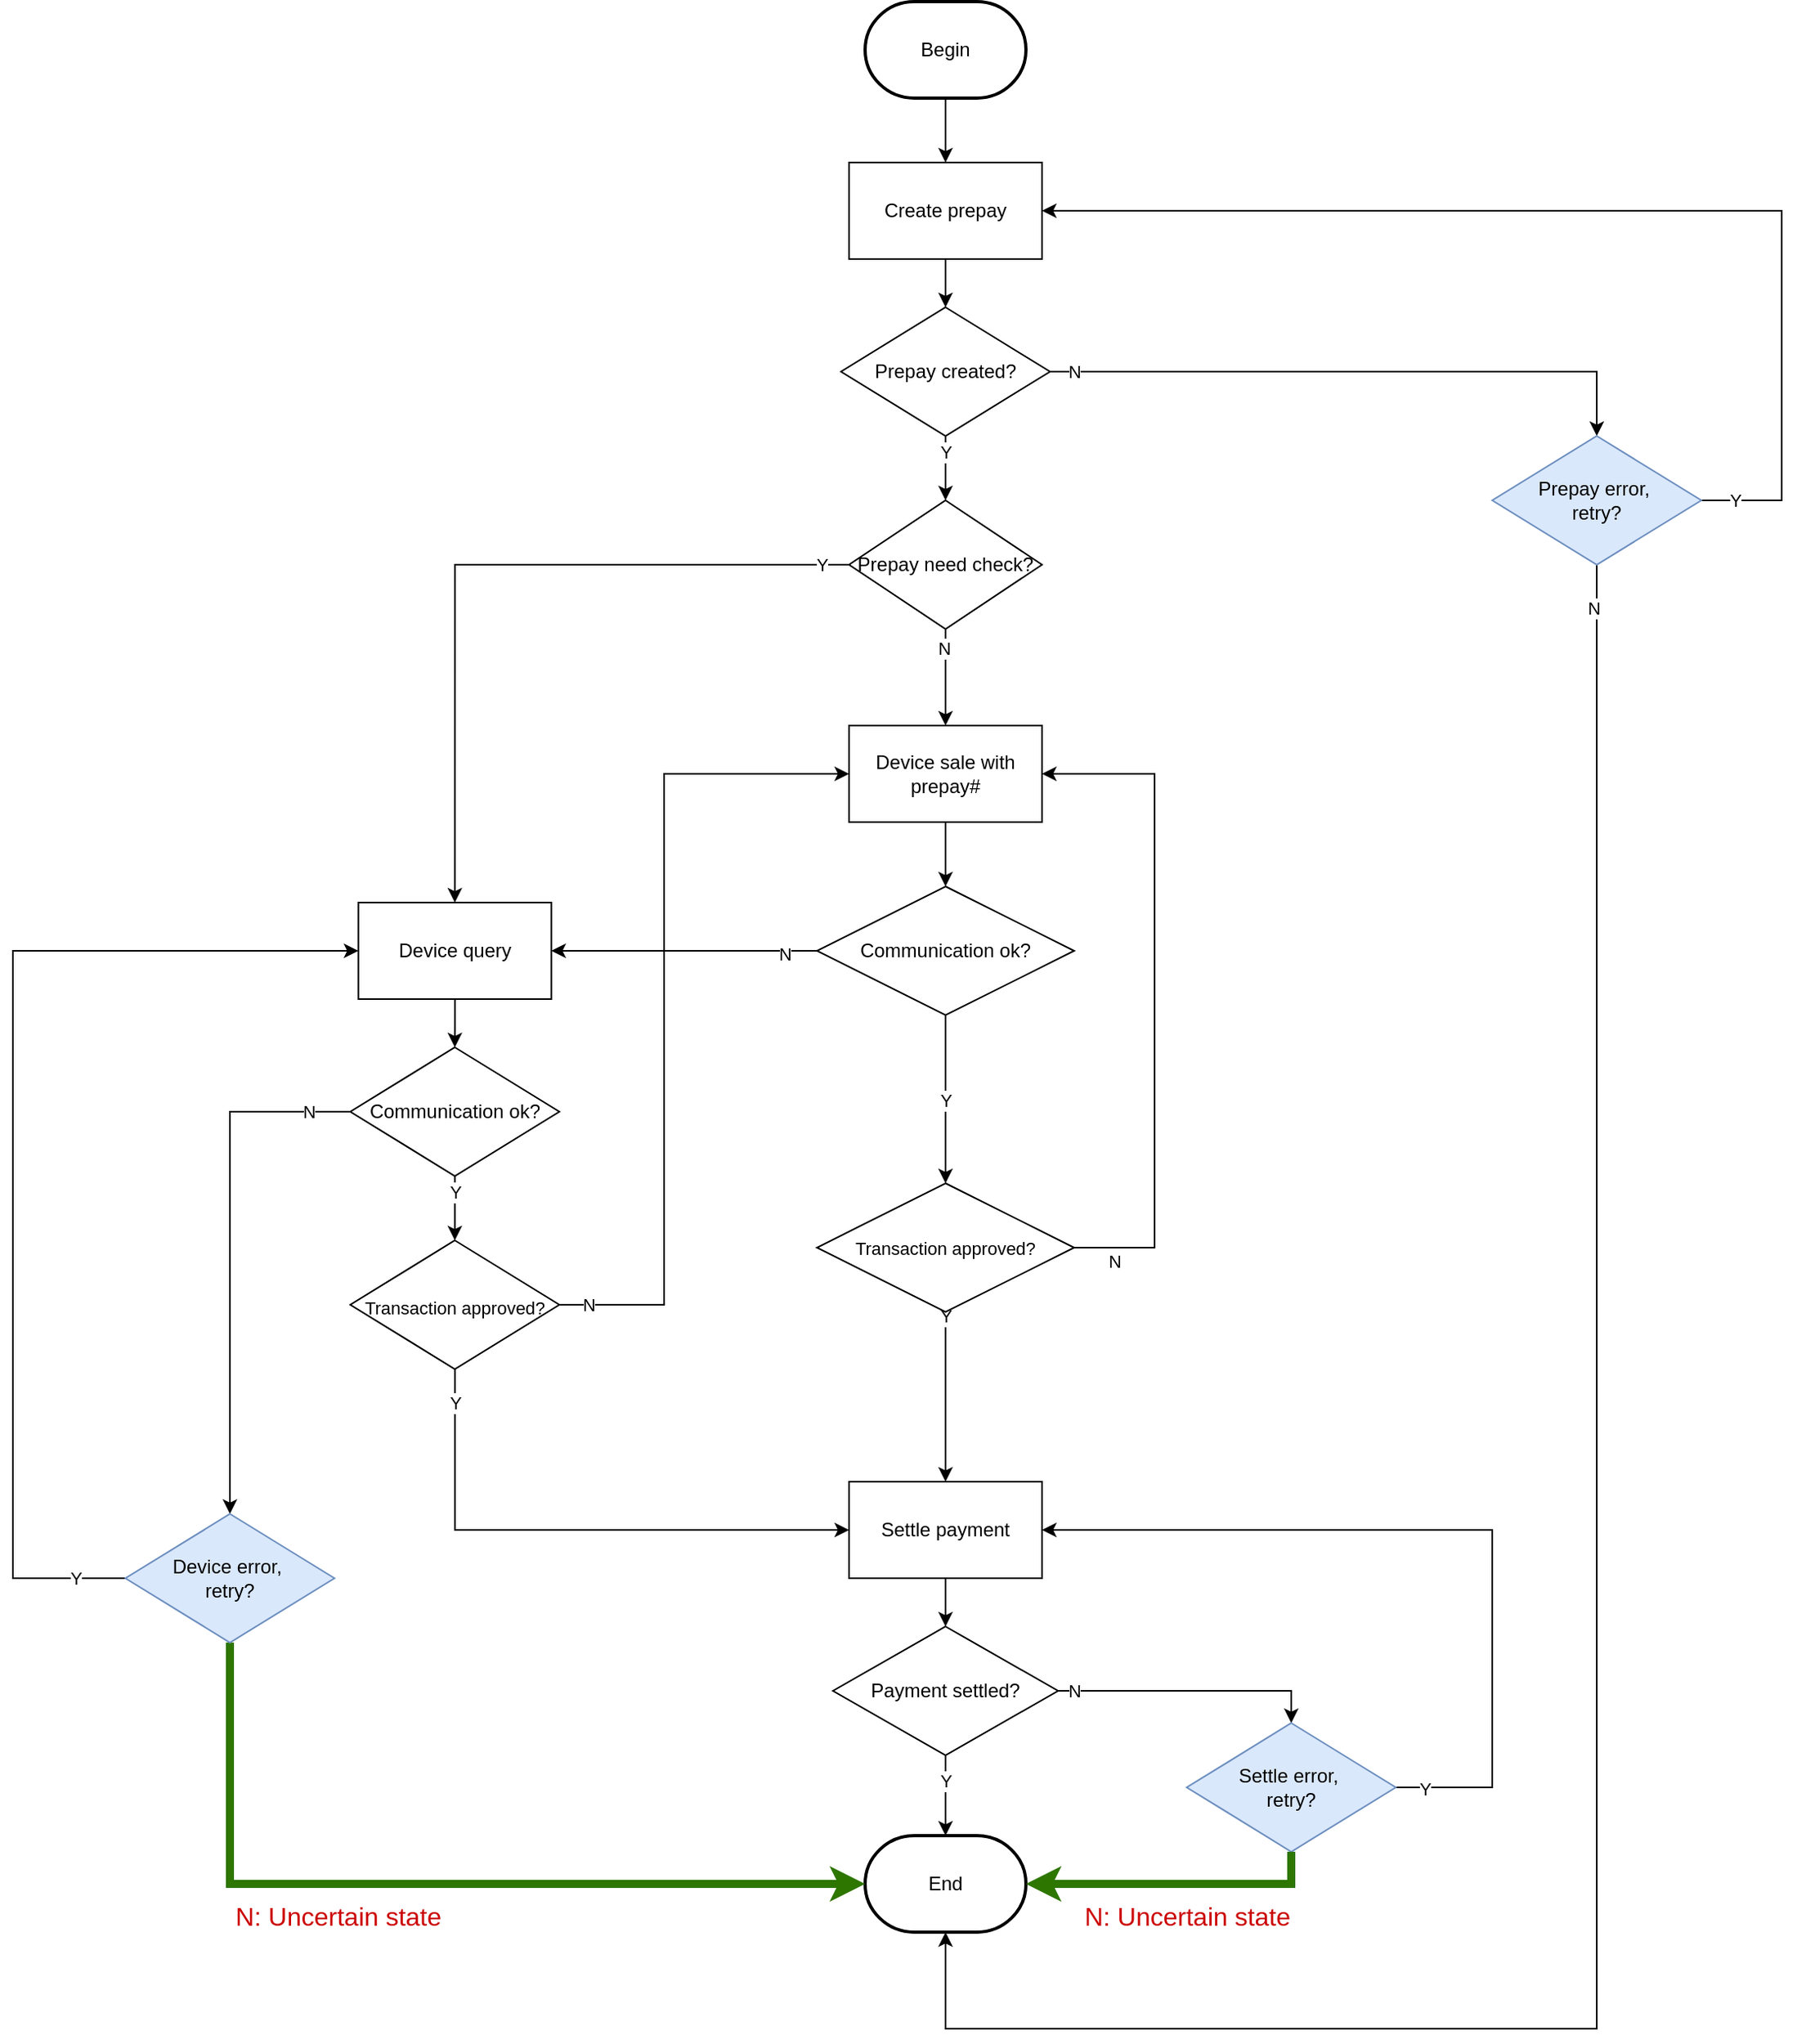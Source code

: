 <mxfile version="13.8.0" type="github">
  <diagram id="C5RBs43oDa-KdzZeNtuy" name="Sale">
    <mxGraphModel dx="2007" dy="2055" grid="1" gridSize="10" guides="1" tooltips="1" connect="1" arrows="1" fold="1" page="1" pageScale="1" pageWidth="827" pageHeight="1169" math="0" shadow="0">
      <root>
        <mxCell id="WIyWlLk6GJQsqaUBKTNV-0" />
        <mxCell id="WIyWlLk6GJQsqaUBKTNV-1" parent="WIyWlLk6GJQsqaUBKTNV-0" />
        <mxCell id="J0FeXdYLQNQOFnLGvNW3-10" value="Y" style="edgeStyle=orthogonalEdgeStyle;rounded=0;orthogonalLoop=1;jettySize=auto;html=1;entryX=0.5;entryY=0;entryDx=0;entryDy=0;" parent="WIyWlLk6GJQsqaUBKTNV-1" source="J0FeXdYLQNQOFnLGvNW3-1" target="0Qifc_gtCfqO0uYGhMDS-1" edge="1">
          <mxGeometry x="-0.5" relative="1" as="geometry">
            <mxPoint x="370" y="170" as="targetPoint" />
            <mxPoint as="offset" />
          </mxGeometry>
        </mxCell>
        <mxCell id="J0FeXdYLQNQOFnLGvNW3-11" value="Y" style="edgeLabel;html=1;align=center;verticalAlign=middle;resizable=0;points=[];" parent="J0FeXdYLQNQOFnLGvNW3-10" vertex="1" connectable="0">
          <mxGeometry x="-0.143" y="-1" relative="1" as="geometry">
            <mxPoint x="1" y="-63" as="offset" />
          </mxGeometry>
        </mxCell>
        <mxCell id="0Qifc_gtCfqO0uYGhMDS-5" style="edgeStyle=orthogonalEdgeStyle;rounded=0;orthogonalLoop=1;jettySize=auto;html=1;exitX=1;exitY=0.5;exitDx=0;exitDy=0;entryX=0.5;entryY=0;entryDx=0;entryDy=0;" parent="WIyWlLk6GJQsqaUBKTNV-1" source="J0FeXdYLQNQOFnLGvNW3-1" target="0Qifc_gtCfqO0uYGhMDS-4" edge="1">
          <mxGeometry relative="1" as="geometry" />
        </mxCell>
        <mxCell id="0Qifc_gtCfqO0uYGhMDS-25" value="N" style="edgeLabel;html=1;align=center;verticalAlign=middle;resizable=0;points=[];" parent="0Qifc_gtCfqO0uYGhMDS-5" vertex="1" connectable="0">
          <mxGeometry x="0.805" y="-310" relative="1" as="geometry">
            <mxPoint x="-15" y="-3.33" as="offset" />
          </mxGeometry>
        </mxCell>
        <mxCell id="J0FeXdYLQNQOFnLGvNW3-1" value="Prepay created?" style="rhombus;whiteSpace=wrap;html=1;" parent="WIyWlLk6GJQsqaUBKTNV-1" vertex="1">
          <mxGeometry x="305" y="40" width="130" height="80" as="geometry" />
        </mxCell>
        <mxCell id="J0FeXdYLQNQOFnLGvNW3-26" style="edgeStyle=orthogonalEdgeStyle;rounded=0;orthogonalLoop=1;jettySize=auto;html=1;exitX=0;exitY=0.5;exitDx=0;exitDy=0;entryX=1;entryY=0.5;entryDx=0;entryDy=0;" parent="WIyWlLk6GJQsqaUBKTNV-1" source="J0FeXdYLQNQOFnLGvNW3-37" target="J0FeXdYLQNQOFnLGvNW3-45" edge="1">
          <mxGeometry relative="1" as="geometry">
            <mxPoint x="265" y="440" as="sourcePoint" />
            <mxPoint x="15" y="470" as="targetPoint" />
          </mxGeometry>
        </mxCell>
        <mxCell id="J0FeXdYLQNQOFnLGvNW3-27" value="N" style="edgeLabel;html=1;align=center;verticalAlign=middle;resizable=0;points=[];" parent="J0FeXdYLQNQOFnLGvNW3-26" vertex="1" connectable="0">
          <mxGeometry x="-0.138" y="3" relative="1" as="geometry">
            <mxPoint x="112" y="-3" as="offset" />
          </mxGeometry>
        </mxCell>
        <mxCell id="1pzq20t5OJXjNvF5TWlf-3" value="N" style="edgeLabel;html=1;align=center;verticalAlign=middle;resizable=0;points=[];" vertex="1" connectable="0" parent="J0FeXdYLQNQOFnLGvNW3-26">
          <mxGeometry x="-0.863" y="2" relative="1" as="geometry">
            <mxPoint x="-8.57" as="offset" />
          </mxGeometry>
        </mxCell>
        <mxCell id="J0FeXdYLQNQOFnLGvNW3-5" style="edgeStyle=orthogonalEdgeStyle;rounded=0;orthogonalLoop=1;jettySize=auto;html=1;exitX=0.5;exitY=1;exitDx=0;exitDy=0;exitPerimeter=0;entryX=0.5;entryY=0;entryDx=0;entryDy=0;" parent="WIyWlLk6GJQsqaUBKTNV-1" source="J0FeXdYLQNQOFnLGvNW3-4" target="J0FeXdYLQNQOFnLGvNW3-33" edge="1">
          <mxGeometry relative="1" as="geometry" />
        </mxCell>
        <mxCell id="J0FeXdYLQNQOFnLGvNW3-4" value="Begin" style="strokeWidth=2;html=1;shape=mxgraph.flowchart.terminator;whiteSpace=wrap;" parent="WIyWlLk6GJQsqaUBKTNV-1" vertex="1">
          <mxGeometry x="320" y="-150" width="100" height="60" as="geometry" />
        </mxCell>
        <mxCell id="J0FeXdYLQNQOFnLGvNW3-14" value="End" style="strokeWidth=2;html=1;shape=mxgraph.flowchart.terminator;whiteSpace=wrap;" parent="WIyWlLk6GJQsqaUBKTNV-1" vertex="1">
          <mxGeometry x="320" y="990" width="100" height="60" as="geometry" />
        </mxCell>
        <mxCell id="J0FeXdYLQNQOFnLGvNW3-28" style="edgeStyle=orthogonalEdgeStyle;rounded=0;orthogonalLoop=1;jettySize=auto;html=1;entryX=0.5;entryY=0;entryDx=0;entryDy=0;entryPerimeter=0;" parent="WIyWlLk6GJQsqaUBKTNV-1" source="J0FeXdYLQNQOFnLGvNW3-20" target="J0FeXdYLQNQOFnLGvNW3-14" edge="1">
          <mxGeometry relative="1" as="geometry" />
        </mxCell>
        <mxCell id="J0FeXdYLQNQOFnLGvNW3-29" value="Y" style="edgeLabel;html=1;align=center;verticalAlign=middle;resizable=0;points=[];" parent="J0FeXdYLQNQOFnLGvNW3-28" vertex="1" connectable="0">
          <mxGeometry x="-0.243" y="2" relative="1" as="geometry">
            <mxPoint x="-2" y="-3" as="offset" />
          </mxGeometry>
        </mxCell>
        <mxCell id="0Qifc_gtCfqO0uYGhMDS-16" style="edgeStyle=orthogonalEdgeStyle;rounded=0;orthogonalLoop=1;jettySize=auto;html=1;entryX=0.5;entryY=0;entryDx=0;entryDy=0;" parent="WIyWlLk6GJQsqaUBKTNV-1" source="J0FeXdYLQNQOFnLGvNW3-20" target="0Qifc_gtCfqO0uYGhMDS-15" edge="1">
          <mxGeometry relative="1" as="geometry" />
        </mxCell>
        <mxCell id="0Qifc_gtCfqO0uYGhMDS-17" value="N" style="edgeLabel;html=1;align=center;verticalAlign=middle;resizable=0;points=[];" parent="0Qifc_gtCfqO0uYGhMDS-16" vertex="1" connectable="0">
          <mxGeometry x="-0.908" y="2" relative="1" as="geometry">
            <mxPoint x="1.76" y="2" as="offset" />
          </mxGeometry>
        </mxCell>
        <mxCell id="J0FeXdYLQNQOFnLGvNW3-20" value="Payment settled?" style="rhombus;whiteSpace=wrap;html=1;" parent="WIyWlLk6GJQsqaUBKTNV-1" vertex="1">
          <mxGeometry x="300" y="860" width="140" height="80" as="geometry" />
        </mxCell>
        <mxCell id="J0FeXdYLQNQOFnLGvNW3-35" style="edgeStyle=orthogonalEdgeStyle;rounded=0;orthogonalLoop=1;jettySize=auto;html=1;entryX=0.5;entryY=0;entryDx=0;entryDy=0;" parent="WIyWlLk6GJQsqaUBKTNV-1" source="J0FeXdYLQNQOFnLGvNW3-33" target="J0FeXdYLQNQOFnLGvNW3-1" edge="1">
          <mxGeometry relative="1" as="geometry" />
        </mxCell>
        <mxCell id="J0FeXdYLQNQOFnLGvNW3-33" value="&lt;span&gt;Create prepay&lt;/span&gt;" style="rounded=0;whiteSpace=wrap;html=1;" parent="WIyWlLk6GJQsqaUBKTNV-1" vertex="1">
          <mxGeometry x="310" y="-50" width="120" height="60" as="geometry" />
        </mxCell>
        <mxCell id="J0FeXdYLQNQOFnLGvNW3-39" style="edgeStyle=orthogonalEdgeStyle;rounded=0;orthogonalLoop=1;jettySize=auto;html=1;entryX=0.5;entryY=0;entryDx=0;entryDy=0;" parent="WIyWlLk6GJQsqaUBKTNV-1" source="J0FeXdYLQNQOFnLGvNW3-36" target="J0FeXdYLQNQOFnLGvNW3-37" edge="1">
          <mxGeometry relative="1" as="geometry" />
        </mxCell>
        <mxCell id="J0FeXdYLQNQOFnLGvNW3-36" value="&lt;span&gt;Device sale with prepay#&lt;/span&gt;" style="rounded=0;whiteSpace=wrap;html=1;" parent="WIyWlLk6GJQsqaUBKTNV-1" vertex="1">
          <mxGeometry x="310" y="300" width="120" height="60" as="geometry" />
        </mxCell>
        <mxCell id="910tG2YWPLGzo3ox9mGQ-2" style="edgeStyle=orthogonalEdgeStyle;rounded=0;orthogonalLoop=1;jettySize=auto;html=1;entryX=0.5;entryY=0;entryDx=0;entryDy=0;fontSize=11;fontColor=#000000;" parent="WIyWlLk6GJQsqaUBKTNV-1" source="J0FeXdYLQNQOFnLGvNW3-37" target="910tG2YWPLGzo3ox9mGQ-1" edge="1">
          <mxGeometry relative="1" as="geometry" />
        </mxCell>
        <mxCell id="910tG2YWPLGzo3ox9mGQ-3" value="Y" style="edgeLabel;html=1;align=center;verticalAlign=middle;resizable=0;points=[];fontSize=11;fontColor=#000000;" parent="910tG2YWPLGzo3ox9mGQ-2" vertex="1" connectable="0">
          <mxGeometry x="0.309" y="2" relative="1" as="geometry">
            <mxPoint x="-2" y="-16" as="offset" />
          </mxGeometry>
        </mxCell>
        <mxCell id="J0FeXdYLQNQOFnLGvNW3-37" value="Communication ok?" style="rhombus;whiteSpace=wrap;html=1;" parent="WIyWlLk6GJQsqaUBKTNV-1" vertex="1">
          <mxGeometry x="290" y="400" width="160" height="80" as="geometry" />
        </mxCell>
        <mxCell id="J0FeXdYLQNQOFnLGvNW3-43" style="edgeStyle=orthogonalEdgeStyle;rounded=0;orthogonalLoop=1;jettySize=auto;html=1;entryX=0.5;entryY=0;entryDx=0;entryDy=0;" parent="WIyWlLk6GJQsqaUBKTNV-1" source="J0FeXdYLQNQOFnLGvNW3-41" target="J0FeXdYLQNQOFnLGvNW3-20" edge="1">
          <mxGeometry relative="1" as="geometry" />
        </mxCell>
        <mxCell id="J0FeXdYLQNQOFnLGvNW3-41" value="Settle payment" style="rounded=0;whiteSpace=wrap;html=1;" parent="WIyWlLk6GJQsqaUBKTNV-1" vertex="1">
          <mxGeometry x="310" y="770" width="120" height="60" as="geometry" />
        </mxCell>
        <mxCell id="J0FeXdYLQNQOFnLGvNW3-48" style="edgeStyle=orthogonalEdgeStyle;rounded=0;orthogonalLoop=1;jettySize=auto;html=1;entryX=0.5;entryY=0;entryDx=0;entryDy=0;" parent="WIyWlLk6GJQsqaUBKTNV-1" source="J0FeXdYLQNQOFnLGvNW3-45" target="J0FeXdYLQNQOFnLGvNW3-47" edge="1">
          <mxGeometry relative="1" as="geometry" />
        </mxCell>
        <mxCell id="J0FeXdYLQNQOFnLGvNW3-45" value="Device query" style="rounded=0;whiteSpace=wrap;html=1;" parent="WIyWlLk6GJQsqaUBKTNV-1" vertex="1">
          <mxGeometry x="4.85" y="410" width="120" height="60" as="geometry" />
        </mxCell>
        <mxCell id="J0FeXdYLQNQOFnLGvNW3-56" style="edgeStyle=orthogonalEdgeStyle;rounded=0;orthogonalLoop=1;jettySize=auto;html=1;entryX=0.5;entryY=0;entryDx=0;entryDy=0;" parent="WIyWlLk6GJQsqaUBKTNV-1" source="J0FeXdYLQNQOFnLGvNW3-47" target="J0FeXdYLQNQOFnLGvNW3-55" edge="1">
          <mxGeometry relative="1" as="geometry">
            <Array as="points">
              <mxPoint x="-75" y="540" />
            </Array>
          </mxGeometry>
        </mxCell>
        <mxCell id="J0FeXdYLQNQOFnLGvNW3-57" value="N" style="edgeLabel;html=1;align=center;verticalAlign=middle;resizable=0;points=[];" parent="J0FeXdYLQNQOFnLGvNW3-56" vertex="1" connectable="0">
          <mxGeometry x="-0.6" relative="1" as="geometry">
            <mxPoint x="39.32" y="-0.06" as="offset" />
          </mxGeometry>
        </mxCell>
        <mxCell id="910tG2YWPLGzo3ox9mGQ-6" style="edgeStyle=orthogonalEdgeStyle;rounded=0;orthogonalLoop=1;jettySize=auto;html=1;fontSize=11;fontColor=#000000;" parent="WIyWlLk6GJQsqaUBKTNV-1" source="J0FeXdYLQNQOFnLGvNW3-47" target="J0FeXdYLQNQOFnLGvNW3-63" edge="1">
          <mxGeometry relative="1" as="geometry" />
        </mxCell>
        <mxCell id="910tG2YWPLGzo3ox9mGQ-7" value="Y" style="edgeLabel;html=1;align=center;verticalAlign=middle;resizable=0;points=[];fontSize=11;fontColor=#000000;" parent="910tG2YWPLGzo3ox9mGQ-6" vertex="1" connectable="0">
          <mxGeometry x="0.2" y="1" relative="1" as="geometry">
            <mxPoint x="-1" y="-14" as="offset" />
          </mxGeometry>
        </mxCell>
        <mxCell id="J0FeXdYLQNQOFnLGvNW3-47" value="Communication ok?" style="rhombus;whiteSpace=wrap;html=1;" parent="WIyWlLk6GJQsqaUBKTNV-1" vertex="1">
          <mxGeometry x="-0.15" y="500" width="130" height="80" as="geometry" />
        </mxCell>
        <mxCell id="J0FeXdYLQNQOFnLGvNW3-58" style="edgeStyle=orthogonalEdgeStyle;rounded=0;orthogonalLoop=1;jettySize=auto;html=1;entryX=0;entryY=0.5;entryDx=0;entryDy=0;" parent="WIyWlLk6GJQsqaUBKTNV-1" source="J0FeXdYLQNQOFnLGvNW3-55" target="J0FeXdYLQNQOFnLGvNW3-45" edge="1">
          <mxGeometry relative="1" as="geometry">
            <Array as="points">
              <mxPoint x="-210" y="830" />
              <mxPoint x="-210" y="440" />
            </Array>
          </mxGeometry>
        </mxCell>
        <mxCell id="J0FeXdYLQNQOFnLGvNW3-59" value="Y" style="edgeLabel;html=1;align=center;verticalAlign=middle;resizable=0;points=[];" parent="J0FeXdYLQNQOFnLGvNW3-58" vertex="1" connectable="0">
          <mxGeometry x="-0.906" relative="1" as="geometry">
            <mxPoint as="offset" />
          </mxGeometry>
        </mxCell>
        <mxCell id="J0FeXdYLQNQOFnLGvNW3-60" style="edgeStyle=orthogonalEdgeStyle;rounded=0;orthogonalLoop=1;jettySize=auto;html=1;entryX=0;entryY=0.5;entryDx=0;entryDy=0;entryPerimeter=0;fillColor=#60a917;strokeColor=#2D7600;strokeWidth=5;exitX=0.5;exitY=1;exitDx=0;exitDy=0;" parent="WIyWlLk6GJQsqaUBKTNV-1" source="J0FeXdYLQNQOFnLGvNW3-55" target="J0FeXdYLQNQOFnLGvNW3-14" edge="1">
          <mxGeometry relative="1" as="geometry" />
        </mxCell>
        <mxCell id="J0FeXdYLQNQOFnLGvNW3-61" value="N: Uncertain state" style="edgeLabel;html=1;align=center;verticalAlign=middle;resizable=0;points=[];fontSize=16;fontColor=#CC0000;" parent="J0FeXdYLQNQOFnLGvNW3-60" vertex="1" connectable="0">
          <mxGeometry x="-0.413" y="2" relative="1" as="geometry">
            <mxPoint x="57" y="22" as="offset" />
          </mxGeometry>
        </mxCell>
        <mxCell id="J0FeXdYLQNQOFnLGvNW3-55" value="Device error,&amp;nbsp;&lt;br&gt;retry?" style="rhombus;whiteSpace=wrap;html=1;labelBackgroundColor=none;fillColor=#dae8fc;strokeColor=#6c8ebf;" parent="WIyWlLk6GJQsqaUBKTNV-1" vertex="1">
          <mxGeometry x="-140" y="790" width="130" height="80" as="geometry" />
        </mxCell>
        <mxCell id="910tG2YWPLGzo3ox9mGQ-9" style="edgeStyle=orthogonalEdgeStyle;rounded=0;orthogonalLoop=1;jettySize=auto;html=1;entryX=0;entryY=0.5;entryDx=0;entryDy=0;fontSize=11;fontColor=#000000;" parent="WIyWlLk6GJQsqaUBKTNV-1" source="J0FeXdYLQNQOFnLGvNW3-63" target="J0FeXdYLQNQOFnLGvNW3-41" edge="1">
          <mxGeometry relative="1" as="geometry">
            <Array as="points">
              <mxPoint x="65" y="800" />
            </Array>
          </mxGeometry>
        </mxCell>
        <mxCell id="910tG2YWPLGzo3ox9mGQ-12" value="Y" style="edgeLabel;html=1;align=center;verticalAlign=middle;resizable=0;points=[];fontSize=11;fontColor=#000000;" parent="910tG2YWPLGzo3ox9mGQ-9" vertex="1" connectable="0">
          <mxGeometry x="-0.844" y="3" relative="1" as="geometry">
            <mxPoint x="-3.07" y="-6.63" as="offset" />
          </mxGeometry>
        </mxCell>
        <mxCell id="910tG2YWPLGzo3ox9mGQ-17" style="edgeStyle=orthogonalEdgeStyle;rounded=0;orthogonalLoop=1;jettySize=auto;html=1;fontSize=11;fontColor=#000000;" parent="WIyWlLk6GJQsqaUBKTNV-1" source="J0FeXdYLQNQOFnLGvNW3-63" edge="1">
          <mxGeometry relative="1" as="geometry">
            <mxPoint x="310" y="330" as="targetPoint" />
            <Array as="points">
              <mxPoint x="195" y="660" />
              <mxPoint x="195" y="330" />
            </Array>
          </mxGeometry>
        </mxCell>
        <mxCell id="910tG2YWPLGzo3ox9mGQ-18" value="N" style="edgeLabel;html=1;align=center;verticalAlign=middle;resizable=0;points=[];fontSize=11;fontColor=#000000;" parent="910tG2YWPLGzo3ox9mGQ-17" vertex="1" connectable="0">
          <mxGeometry x="-0.972" y="4" relative="1" as="geometry">
            <mxPoint x="11" y="4" as="offset" />
          </mxGeometry>
        </mxCell>
        <mxCell id="J0FeXdYLQNQOFnLGvNW3-63" value="&lt;span style=&quot;color: rgb(0 , 0 , 0) ; font-size: 11px&quot;&gt;Transaction approved?&lt;/span&gt;" style="rhombus;whiteSpace=wrap;html=1;fontSize=16;fontColor=#CC0000;" parent="WIyWlLk6GJQsqaUBKTNV-1" vertex="1">
          <mxGeometry x="-0.15" y="620" width="130" height="80" as="geometry" />
        </mxCell>
        <mxCell id="910tG2YWPLGzo3ox9mGQ-4" style="edgeStyle=orthogonalEdgeStyle;rounded=0;orthogonalLoop=1;jettySize=auto;html=1;entryX=0.5;entryY=0;entryDx=0;entryDy=0;fontSize=11;fontColor=#000000;" parent="WIyWlLk6GJQsqaUBKTNV-1" source="910tG2YWPLGzo3ox9mGQ-1" target="J0FeXdYLQNQOFnLGvNW3-41" edge="1">
          <mxGeometry relative="1" as="geometry" />
        </mxCell>
        <mxCell id="910tG2YWPLGzo3ox9mGQ-5" value="Y" style="edgeLabel;html=1;align=center;verticalAlign=middle;resizable=0;points=[];fontSize=11;fontColor=#000000;" parent="910tG2YWPLGzo3ox9mGQ-4" vertex="1" connectable="0">
          <mxGeometry x="-0.44" y="4" relative="1" as="geometry">
            <mxPoint x="-4" y="-27.06" as="offset" />
          </mxGeometry>
        </mxCell>
        <mxCell id="910tG2YWPLGzo3ox9mGQ-19" style="edgeStyle=orthogonalEdgeStyle;rounded=0;orthogonalLoop=1;jettySize=auto;html=1;fontSize=11;fontColor=#000000;entryX=1;entryY=0.5;entryDx=0;entryDy=0;" parent="WIyWlLk6GJQsqaUBKTNV-1" source="910tG2YWPLGzo3ox9mGQ-1" target="J0FeXdYLQNQOFnLGvNW3-36" edge="1">
          <mxGeometry relative="1" as="geometry">
            <Array as="points">
              <mxPoint x="500" y="625" />
              <mxPoint x="500" y="330" />
            </Array>
            <mxPoint x="430" y="345" as="targetPoint" />
          </mxGeometry>
        </mxCell>
        <mxCell id="910tG2YWPLGzo3ox9mGQ-20" value="N" style="edgeLabel;html=1;align=center;verticalAlign=middle;resizable=0;points=[];fontSize=11;fontColor=#000000;" parent="910tG2YWPLGzo3ox9mGQ-19" vertex="1" connectable="0">
          <mxGeometry x="-0.881" y="-4" relative="1" as="geometry">
            <mxPoint y="4" as="offset" />
          </mxGeometry>
        </mxCell>
        <mxCell id="910tG2YWPLGzo3ox9mGQ-1" value="Transaction approved?" style="rhombus;whiteSpace=wrap;html=1;fontSize=11;fontColor=#000000;" parent="WIyWlLk6GJQsqaUBKTNV-1" vertex="1">
          <mxGeometry x="290" y="584.5" width="160" height="80" as="geometry" />
        </mxCell>
        <mxCell id="0Qifc_gtCfqO0uYGhMDS-11" style="edgeStyle=orthogonalEdgeStyle;rounded=0;orthogonalLoop=1;jettySize=auto;html=1;entryX=0.5;entryY=0;entryDx=0;entryDy=0;" parent="WIyWlLk6GJQsqaUBKTNV-1" source="0Qifc_gtCfqO0uYGhMDS-1" target="J0FeXdYLQNQOFnLGvNW3-36" edge="1">
          <mxGeometry relative="1" as="geometry" />
        </mxCell>
        <mxCell id="0Qifc_gtCfqO0uYGhMDS-12" value="N" style="edgeLabel;html=1;align=center;verticalAlign=middle;resizable=0;points=[];" parent="0Qifc_gtCfqO0uYGhMDS-11" vertex="1" connectable="0">
          <mxGeometry x="-0.617" y="-1" relative="1" as="geometry">
            <mxPoint as="offset" />
          </mxGeometry>
        </mxCell>
        <mxCell id="0Qifc_gtCfqO0uYGhMDS-13" style="edgeStyle=orthogonalEdgeStyle;rounded=0;orthogonalLoop=1;jettySize=auto;html=1;entryX=0.5;entryY=0;entryDx=0;entryDy=0;" parent="WIyWlLk6GJQsqaUBKTNV-1" source="0Qifc_gtCfqO0uYGhMDS-1" target="J0FeXdYLQNQOFnLGvNW3-45" edge="1">
          <mxGeometry relative="1" as="geometry" />
        </mxCell>
        <mxCell id="0Qifc_gtCfqO0uYGhMDS-14" value="Y" style="edgeLabel;html=1;align=center;verticalAlign=middle;resizable=0;points=[];" parent="0Qifc_gtCfqO0uYGhMDS-13" vertex="1" connectable="0">
          <mxGeometry x="-0.947" y="-3" relative="1" as="geometry">
            <mxPoint x="-5" y="3" as="offset" />
          </mxGeometry>
        </mxCell>
        <mxCell id="0Qifc_gtCfqO0uYGhMDS-1" value="Prepay need check?" style="rhombus;whiteSpace=wrap;html=1;" parent="WIyWlLk6GJQsqaUBKTNV-1" vertex="1">
          <mxGeometry x="310" y="160" width="120" height="80" as="geometry" />
        </mxCell>
        <mxCell id="0Qifc_gtCfqO0uYGhMDS-6" style="edgeStyle=orthogonalEdgeStyle;rounded=0;orthogonalLoop=1;jettySize=auto;html=1;entryX=1;entryY=0.5;entryDx=0;entryDy=0;exitX=1;exitY=0.5;exitDx=0;exitDy=0;" parent="WIyWlLk6GJQsqaUBKTNV-1" source="0Qifc_gtCfqO0uYGhMDS-4" target="J0FeXdYLQNQOFnLGvNW3-33" edge="1">
          <mxGeometry relative="1" as="geometry">
            <Array as="points">
              <mxPoint x="890" y="160" />
              <mxPoint x="890" y="-20" />
            </Array>
          </mxGeometry>
        </mxCell>
        <mxCell id="0Qifc_gtCfqO0uYGhMDS-7" value="Y" style="edgeLabel;html=1;align=center;verticalAlign=middle;resizable=0;points=[];" parent="0Qifc_gtCfqO0uYGhMDS-6" vertex="1" connectable="0">
          <mxGeometry x="-0.94" y="-2" relative="1" as="geometry">
            <mxPoint y="-2" as="offset" />
          </mxGeometry>
        </mxCell>
        <mxCell id="0Qifc_gtCfqO0uYGhMDS-8" style="edgeStyle=orthogonalEdgeStyle;rounded=0;orthogonalLoop=1;jettySize=auto;html=1;exitX=0.5;exitY=1;exitDx=0;exitDy=0;" parent="WIyWlLk6GJQsqaUBKTNV-1" source="0Qifc_gtCfqO0uYGhMDS-4" edge="1">
          <mxGeometry relative="1" as="geometry">
            <mxPoint x="370" y="1050" as="targetPoint" />
            <Array as="points">
              <mxPoint x="775" y="1110" />
              <mxPoint x="370" y="1110" />
            </Array>
          </mxGeometry>
        </mxCell>
        <mxCell id="0Qifc_gtCfqO0uYGhMDS-24" value="N" style="edgeLabel;html=1;align=center;verticalAlign=middle;resizable=0;points=[];" parent="0Qifc_gtCfqO0uYGhMDS-8" vertex="1" connectable="0">
          <mxGeometry x="-0.962" y="-2" relative="1" as="geometry">
            <mxPoint y="1" as="offset" />
          </mxGeometry>
        </mxCell>
        <mxCell id="0Qifc_gtCfqO0uYGhMDS-4" value="Prepay error,&amp;nbsp;&lt;br&gt;retry?" style="rhombus;whiteSpace=wrap;html=1;labelBackgroundColor=none;fillColor=#dae8fc;strokeColor=#6c8ebf;" parent="WIyWlLk6GJQsqaUBKTNV-1" vertex="1">
          <mxGeometry x="710" y="120" width="130" height="80" as="geometry" />
        </mxCell>
        <mxCell id="0Qifc_gtCfqO0uYGhMDS-22" style="edgeStyle=orthogonalEdgeStyle;rounded=0;orthogonalLoop=1;jettySize=auto;html=1;entryX=1;entryY=0.5;entryDx=0;entryDy=0;" parent="WIyWlLk6GJQsqaUBKTNV-1" source="0Qifc_gtCfqO0uYGhMDS-15" target="J0FeXdYLQNQOFnLGvNW3-41" edge="1">
          <mxGeometry relative="1" as="geometry">
            <Array as="points">
              <mxPoint x="710" y="960" />
              <mxPoint x="710" y="800" />
            </Array>
          </mxGeometry>
        </mxCell>
        <mxCell id="0Qifc_gtCfqO0uYGhMDS-23" value="Y" style="edgeLabel;html=1;align=center;verticalAlign=middle;resizable=0;points=[];" parent="0Qifc_gtCfqO0uYGhMDS-22" vertex="1" connectable="0">
          <mxGeometry x="-0.928" y="-1" relative="1" as="geometry">
            <mxPoint as="offset" />
          </mxGeometry>
        </mxCell>
        <mxCell id="0Qifc_gtCfqO0uYGhMDS-15" value="Settle error,&amp;nbsp;&lt;br&gt;retry?" style="rhombus;whiteSpace=wrap;html=1;labelBackgroundColor=none;fillColor=#dae8fc;strokeColor=#6c8ebf;" parent="WIyWlLk6GJQsqaUBKTNV-1" vertex="1">
          <mxGeometry x="520" y="920" width="130" height="80" as="geometry" />
        </mxCell>
        <mxCell id="0Qifc_gtCfqO0uYGhMDS-20" style="edgeStyle=orthogonalEdgeStyle;rounded=0;orthogonalLoop=1;jettySize=auto;html=1;fillColor=#60a917;strokeColor=#2D7600;strokeWidth=5;exitX=0.5;exitY=1;exitDx=0;exitDy=0;" parent="WIyWlLk6GJQsqaUBKTNV-1" source="0Qifc_gtCfqO0uYGhMDS-15" edge="1">
          <mxGeometry relative="1" as="geometry">
            <mxPoint x="-65.0" y="880.0" as="sourcePoint" />
            <mxPoint x="420" y="1020" as="targetPoint" />
            <Array as="points">
              <mxPoint x="585" y="1020" />
              <mxPoint x="420" y="1020" />
            </Array>
          </mxGeometry>
        </mxCell>
        <mxCell id="0Qifc_gtCfqO0uYGhMDS-21" value="N: Uncertain state" style="edgeLabel;html=1;align=center;verticalAlign=middle;resizable=0;points=[];fontSize=16;fontColor=#CC0000;" parent="0Qifc_gtCfqO0uYGhMDS-20" vertex="1" connectable="0">
          <mxGeometry x="-0.413" y="2" relative="1" as="geometry">
            <mxPoint x="-30.88" y="18" as="offset" />
          </mxGeometry>
        </mxCell>
      </root>
    </mxGraphModel>
  </diagram>
</mxfile>
